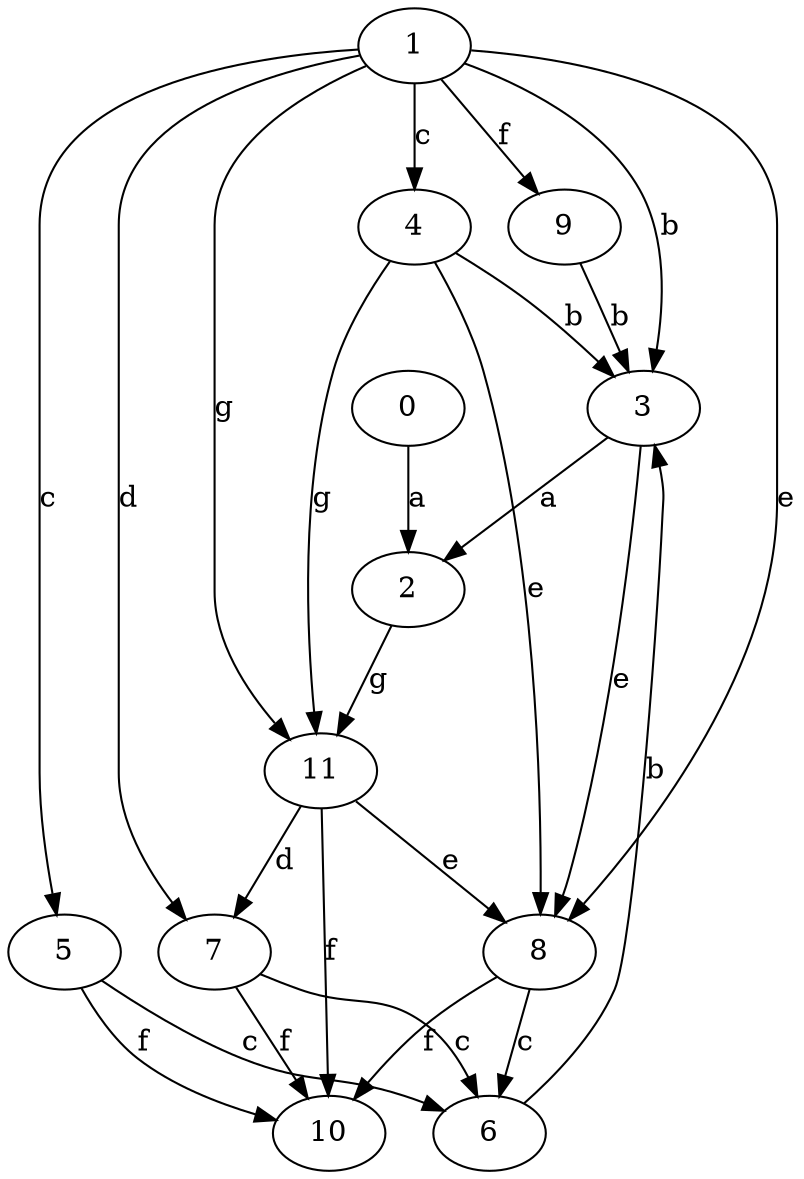 strict digraph  {
1;
2;
3;
4;
5;
0;
6;
7;
8;
9;
10;
11;
1 -> 3  [label=b];
1 -> 4  [label=c];
1 -> 5  [label=c];
1 -> 7  [label=d];
1 -> 8  [label=e];
1 -> 9  [label=f];
1 -> 11  [label=g];
2 -> 11  [label=g];
3 -> 2  [label=a];
3 -> 8  [label=e];
4 -> 3  [label=b];
4 -> 8  [label=e];
4 -> 11  [label=g];
5 -> 6  [label=c];
5 -> 10  [label=f];
0 -> 2  [label=a];
6 -> 3  [label=b];
7 -> 6  [label=c];
7 -> 10  [label=f];
8 -> 6  [label=c];
8 -> 10  [label=f];
9 -> 3  [label=b];
11 -> 7  [label=d];
11 -> 8  [label=e];
11 -> 10  [label=f];
}
